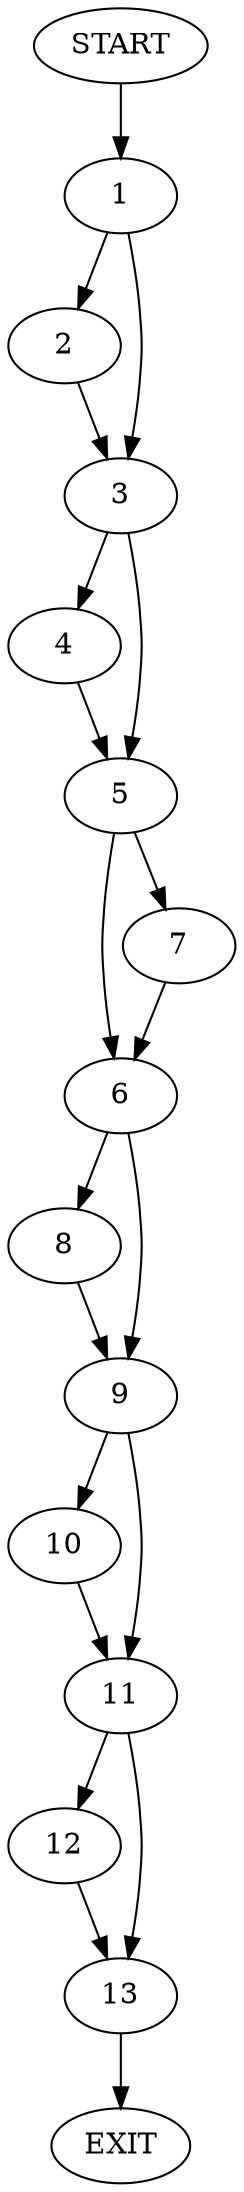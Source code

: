 digraph {
0 [label="START"]
14 [label="EXIT"]
0 -> 1
1 -> 2
1 -> 3
3 -> 4
3 -> 5
2 -> 3
5 -> 6
5 -> 7
4 -> 5
6 -> 8
6 -> 9
7 -> 6
8 -> 9
9 -> 10
9 -> 11
11 -> 12
11 -> 13
10 -> 11
12 -> 13
13 -> 14
}
